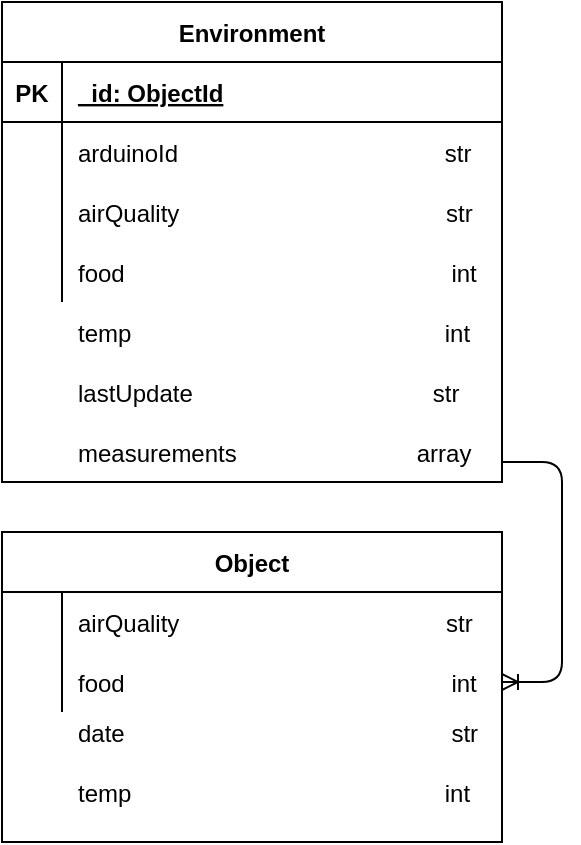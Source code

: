 <mxfile version="14.9.4" type="github">
  <diagram id="HwXfFfDnvef87fIKIueW" name="Page-1">
    <mxGraphModel dx="868" dy="482" grid="1" gridSize="10" guides="1" tooltips="1" connect="1" arrows="1" fold="1" page="1" pageScale="1" pageWidth="827" pageHeight="1169" math="0" shadow="0">
      <root>
        <mxCell id="0" />
        <mxCell id="1" parent="0" />
        <mxCell id="H1Q3nRSX9AKOqO8gnQJm-1" value="Environment" style="shape=table;startSize=30;container=1;collapsible=1;childLayout=tableLayout;fixedRows=1;rowLines=0;fontStyle=1;align=center;resizeLast=1;" parent="1" vertex="1">
          <mxGeometry x="330" y="80" width="250" height="240" as="geometry" />
        </mxCell>
        <mxCell id="H1Q3nRSX9AKOqO8gnQJm-2" value="" style="shape=partialRectangle;collapsible=0;dropTarget=0;pointerEvents=0;fillColor=none;points=[[0,0.5],[1,0.5]];portConstraint=eastwest;top=0;left=0;right=0;bottom=1;" parent="H1Q3nRSX9AKOqO8gnQJm-1" vertex="1">
          <mxGeometry y="30" width="250" height="30" as="geometry" />
        </mxCell>
        <mxCell id="H1Q3nRSX9AKOqO8gnQJm-3" value="PK" style="shape=partialRectangle;overflow=hidden;connectable=0;fillColor=none;top=0;left=0;bottom=0;right=0;fontStyle=1;" parent="H1Q3nRSX9AKOqO8gnQJm-2" vertex="1">
          <mxGeometry width="30" height="30" as="geometry" />
        </mxCell>
        <mxCell id="H1Q3nRSX9AKOqO8gnQJm-4" value="_id: ObjectId" style="shape=partialRectangle;overflow=hidden;connectable=0;fillColor=none;top=0;left=0;bottom=0;right=0;align=left;spacingLeft=6;fontStyle=5;" parent="H1Q3nRSX9AKOqO8gnQJm-2" vertex="1">
          <mxGeometry x="30" width="220" height="30" as="geometry" />
        </mxCell>
        <mxCell id="H1Q3nRSX9AKOqO8gnQJm-5" value="" style="shape=partialRectangle;collapsible=0;dropTarget=0;pointerEvents=0;fillColor=none;points=[[0,0.5],[1,0.5]];portConstraint=eastwest;top=0;left=0;right=0;bottom=0;" parent="H1Q3nRSX9AKOqO8gnQJm-1" vertex="1">
          <mxGeometry y="60" width="250" height="30" as="geometry" />
        </mxCell>
        <mxCell id="H1Q3nRSX9AKOqO8gnQJm-6" value="" style="shape=partialRectangle;overflow=hidden;connectable=0;fillColor=none;top=0;left=0;bottom=0;right=0;" parent="H1Q3nRSX9AKOqO8gnQJm-5" vertex="1">
          <mxGeometry width="30" height="30" as="geometry" />
        </mxCell>
        <mxCell id="H1Q3nRSX9AKOqO8gnQJm-7" value="arduinoId                                        str" style="shape=partialRectangle;overflow=hidden;connectable=0;fillColor=none;top=0;left=0;bottom=0;right=0;align=left;spacingLeft=6;" parent="H1Q3nRSX9AKOqO8gnQJm-5" vertex="1">
          <mxGeometry x="30" width="220" height="30" as="geometry" />
        </mxCell>
        <mxCell id="H1Q3nRSX9AKOqO8gnQJm-8" value="" style="shape=partialRectangle;collapsible=0;dropTarget=0;pointerEvents=0;fillColor=none;points=[[0,0.5],[1,0.5]];portConstraint=eastwest;top=0;left=0;right=0;bottom=0;" parent="H1Q3nRSX9AKOqO8gnQJm-1" vertex="1">
          <mxGeometry y="90" width="250" height="30" as="geometry" />
        </mxCell>
        <mxCell id="H1Q3nRSX9AKOqO8gnQJm-9" value="" style="shape=partialRectangle;overflow=hidden;connectable=0;fillColor=none;top=0;left=0;bottom=0;right=0;" parent="H1Q3nRSX9AKOqO8gnQJm-8" vertex="1">
          <mxGeometry width="30" height="30" as="geometry" />
        </mxCell>
        <mxCell id="H1Q3nRSX9AKOqO8gnQJm-10" value="airQuality                                        str" style="shape=partialRectangle;overflow=hidden;connectable=0;fillColor=none;top=0;left=0;bottom=0;right=0;align=left;spacingLeft=6;" parent="H1Q3nRSX9AKOqO8gnQJm-8" vertex="1">
          <mxGeometry x="30" width="220" height="30" as="geometry" />
        </mxCell>
        <mxCell id="H1Q3nRSX9AKOqO8gnQJm-11" value="" style="shape=partialRectangle;collapsible=0;dropTarget=0;pointerEvents=0;fillColor=none;top=0;left=0;bottom=0;right=0;points=[[0,0.5],[1,0.5]];portConstraint=eastwest;" parent="H1Q3nRSX9AKOqO8gnQJm-1" vertex="1">
          <mxGeometry y="120" width="250" height="30" as="geometry" />
        </mxCell>
        <mxCell id="H1Q3nRSX9AKOqO8gnQJm-12" value="" style="shape=partialRectangle;connectable=0;fillColor=none;top=0;left=0;bottom=0;right=0;editable=1;overflow=hidden;" parent="H1Q3nRSX9AKOqO8gnQJm-11" vertex="1">
          <mxGeometry width="30" height="30" as="geometry" />
        </mxCell>
        <mxCell id="H1Q3nRSX9AKOqO8gnQJm-13" value="food                                                 int" style="shape=partialRectangle;connectable=0;fillColor=none;top=0;left=0;bottom=0;right=0;align=left;spacingLeft=6;overflow=hidden;" parent="H1Q3nRSX9AKOqO8gnQJm-11" vertex="1">
          <mxGeometry x="30" width="220" height="30" as="geometry" />
        </mxCell>
        <mxCell id="H1Q3nRSX9AKOqO8gnQJm-14" value="temp                                               int" style="shape=partialRectangle;connectable=0;fillColor=none;top=0;left=0;bottom=0;right=0;align=left;spacingLeft=6;overflow=hidden;" parent="1" vertex="1">
          <mxGeometry x="360" y="230" width="220" height="30" as="geometry" />
        </mxCell>
        <mxCell id="H1Q3nRSX9AKOqO8gnQJm-15" value="lastUpdate                                    str" style="shape=partialRectangle;connectable=0;fillColor=none;top=0;left=0;bottom=0;right=0;align=left;spacingLeft=6;overflow=hidden;" parent="1" vertex="1">
          <mxGeometry x="360" y="260" width="220" height="30" as="geometry" />
        </mxCell>
        <mxCell id="H1Q3nRSX9AKOqO8gnQJm-16" value="measurements                           array" style="shape=partialRectangle;connectable=0;fillColor=none;top=0;left=0;bottom=0;right=0;align=left;spacingLeft=6;overflow=hidden;" parent="1" vertex="1">
          <mxGeometry x="360" y="290" width="220" height="30" as="geometry" />
        </mxCell>
        <mxCell id="CRavdcdEXCfSxd5PS6yU-1" value="Object" style="shape=table;startSize=30;container=1;collapsible=1;childLayout=tableLayout;fixedRows=1;rowLines=0;fontStyle=1;align=center;resizeLast=1;" vertex="1" parent="1">
          <mxGeometry x="330" y="345" width="250" height="155" as="geometry" />
        </mxCell>
        <mxCell id="CRavdcdEXCfSxd5PS6yU-8" value="" style="shape=partialRectangle;collapsible=0;dropTarget=0;pointerEvents=0;fillColor=none;points=[[0,0.5],[1,0.5]];portConstraint=eastwest;top=0;left=0;right=0;bottom=0;" vertex="1" parent="CRavdcdEXCfSxd5PS6yU-1">
          <mxGeometry y="30" width="250" height="30" as="geometry" />
        </mxCell>
        <mxCell id="CRavdcdEXCfSxd5PS6yU-9" value="" style="shape=partialRectangle;overflow=hidden;connectable=0;fillColor=none;top=0;left=0;bottom=0;right=0;" vertex="1" parent="CRavdcdEXCfSxd5PS6yU-8">
          <mxGeometry width="30" height="30" as="geometry" />
        </mxCell>
        <mxCell id="CRavdcdEXCfSxd5PS6yU-10" value="airQuality                                        str" style="shape=partialRectangle;overflow=hidden;connectable=0;fillColor=none;top=0;left=0;bottom=0;right=0;align=left;spacingLeft=6;" vertex="1" parent="CRavdcdEXCfSxd5PS6yU-8">
          <mxGeometry x="30" width="220" height="30" as="geometry" />
        </mxCell>
        <mxCell id="CRavdcdEXCfSxd5PS6yU-11" value="" style="shape=partialRectangle;collapsible=0;dropTarget=0;pointerEvents=0;fillColor=none;top=0;left=0;bottom=0;right=0;points=[[0,0.5],[1,0.5]];portConstraint=eastwest;" vertex="1" parent="CRavdcdEXCfSxd5PS6yU-1">
          <mxGeometry y="60" width="250" height="30" as="geometry" />
        </mxCell>
        <mxCell id="CRavdcdEXCfSxd5PS6yU-12" value="" style="shape=partialRectangle;connectable=0;fillColor=none;top=0;left=0;bottom=0;right=0;editable=1;overflow=hidden;" vertex="1" parent="CRavdcdEXCfSxd5PS6yU-11">
          <mxGeometry width="30" height="30" as="geometry" />
        </mxCell>
        <mxCell id="CRavdcdEXCfSxd5PS6yU-13" value="food                                                 int" style="shape=partialRectangle;connectable=0;fillColor=none;top=0;left=0;bottom=0;right=0;align=left;spacingLeft=6;overflow=hidden;" vertex="1" parent="CRavdcdEXCfSxd5PS6yU-11">
          <mxGeometry x="30" width="220" height="30" as="geometry" />
        </mxCell>
        <mxCell id="CRavdcdEXCfSxd5PS6yU-14" value="temp                                               int" style="shape=partialRectangle;connectable=0;fillColor=none;top=0;left=0;bottom=0;right=0;align=left;spacingLeft=6;overflow=hidden;" vertex="1" parent="1">
          <mxGeometry x="360" y="460" width="220" height="30" as="geometry" />
        </mxCell>
        <mxCell id="CRavdcdEXCfSxd5PS6yU-15" value="date                                                 str" style="shape=partialRectangle;connectable=0;fillColor=none;top=0;left=0;bottom=0;right=0;align=left;spacingLeft=6;overflow=hidden;" vertex="1" parent="1">
          <mxGeometry x="360" y="430" width="220" height="30" as="geometry" />
        </mxCell>
        <mxCell id="CRavdcdEXCfSxd5PS6yU-18" value="" style="edgeStyle=entityRelationEdgeStyle;fontSize=12;html=1;endArrow=ERoneToMany;entryX=1;entryY=0.5;entryDx=0;entryDy=0;" edge="1" parent="1" target="CRavdcdEXCfSxd5PS6yU-11">
          <mxGeometry width="100" height="100" relative="1" as="geometry">
            <mxPoint x="580" y="310" as="sourcePoint" />
            <mxPoint x="660" y="420" as="targetPoint" />
          </mxGeometry>
        </mxCell>
      </root>
    </mxGraphModel>
  </diagram>
</mxfile>

